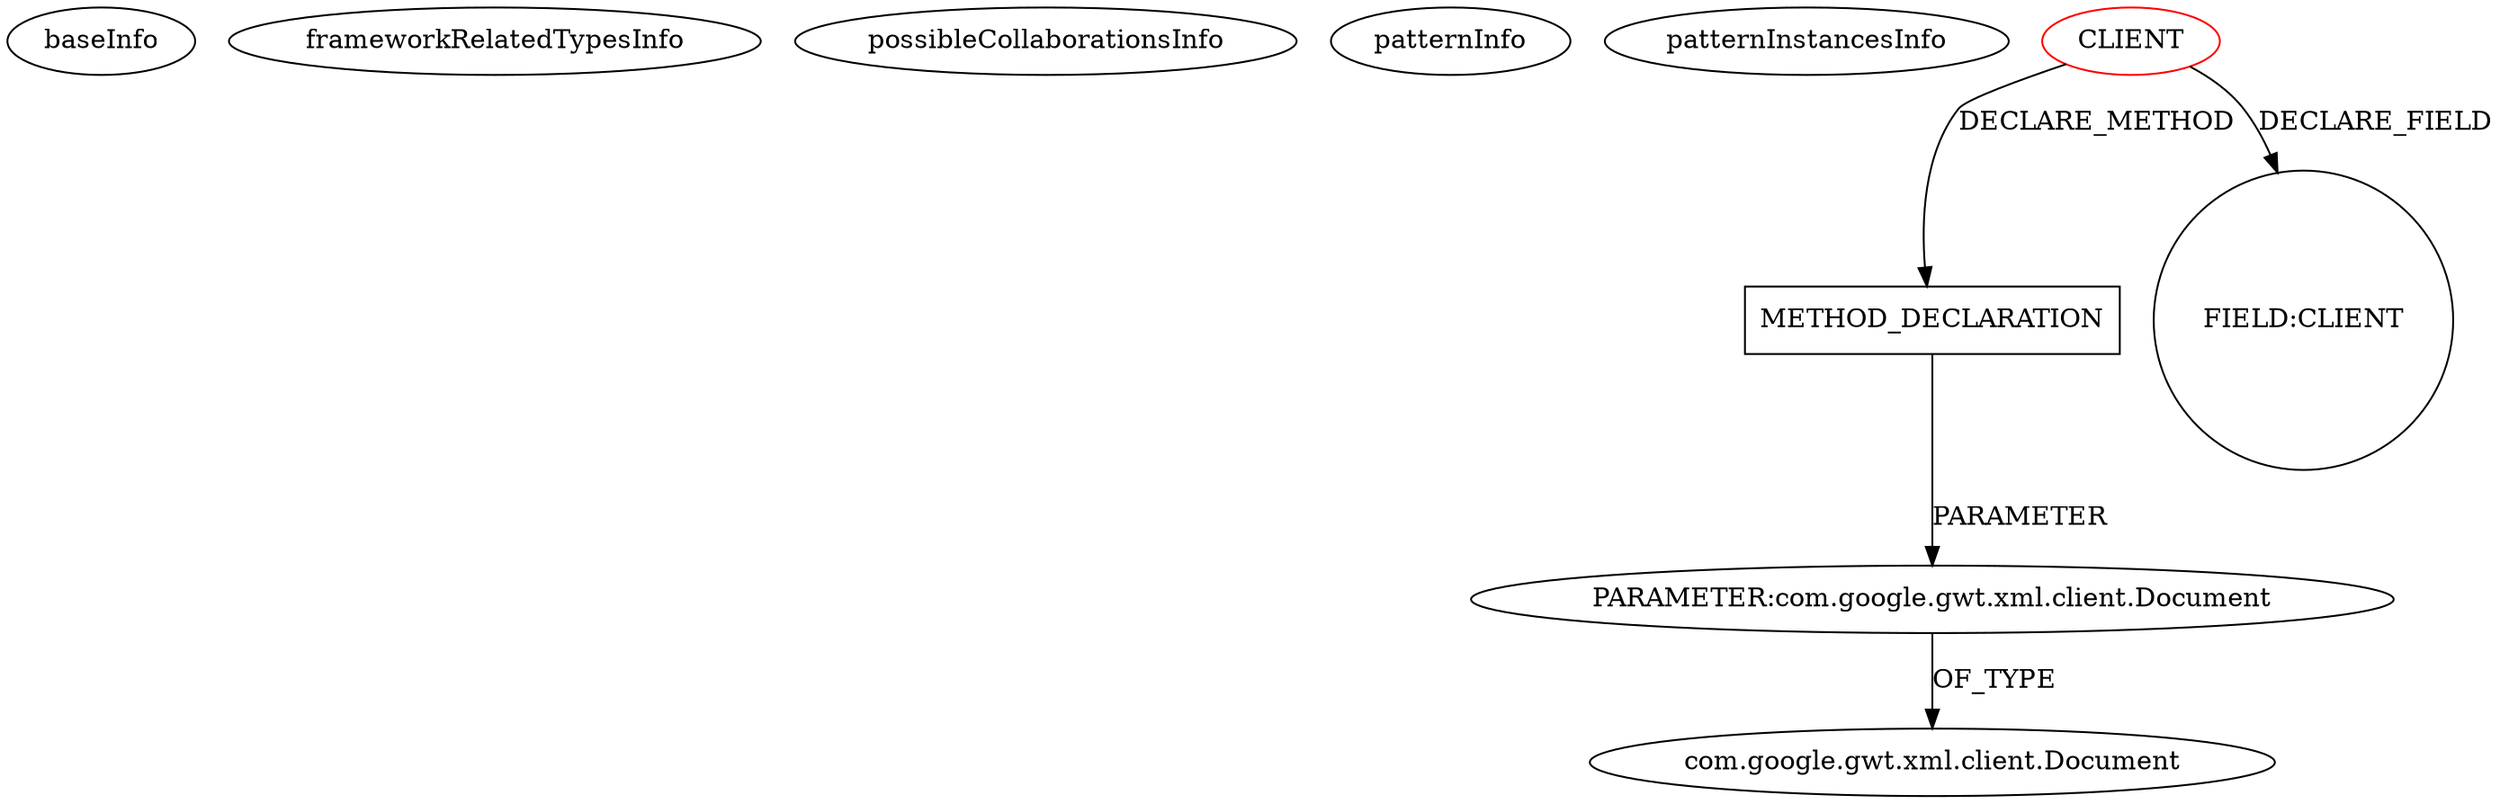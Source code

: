 digraph {
baseInfo[graphId=1928,category="pattern",isAnonymous=false,possibleRelation=false]
frameworkRelatedTypesInfo[]
possibleCollaborationsInfo[]
patternInfo[frequency=2.0,patternRootClient=0]
patternInstancesInfo[0="lambourg-WebGallery~/lambourg-WebGallery/WebGallery-master/client/src/com/lambourg/webgallery/client/folderview/FolderView.java~FolderView~3530",1="lambourg-WebGallery~/lambourg-WebGallery/WebGallery-master/client/src/com/lambourg/webgallery/client/folderview/Nav.java~Nav~3509"]
26[label="PARAMETER:com.google.gwt.xml.client.Document",vertexType="PARAMETER_DECLARATION",isFrameworkType=false]
27[label="com.google.gwt.xml.client.Document",vertexType="FRAMEWORK_INTERFACE_TYPE",isFrameworkType=false]
25[label="METHOD_DECLARATION",vertexType="CLIENT_METHOD_DECLARATION",isFrameworkType=false,shape=box]
0[label="CLIENT",vertexType="ROOT_CLIENT_CLASS_DECLARATION",isFrameworkType=false,color=red]
16[label="FIELD:CLIENT",vertexType="FIELD_DECLARATION",isFrameworkType=false,shape=circle]
0->25[label="DECLARE_METHOD"]
25->26[label="PARAMETER"]
26->27[label="OF_TYPE"]
0->16[label="DECLARE_FIELD"]
}
